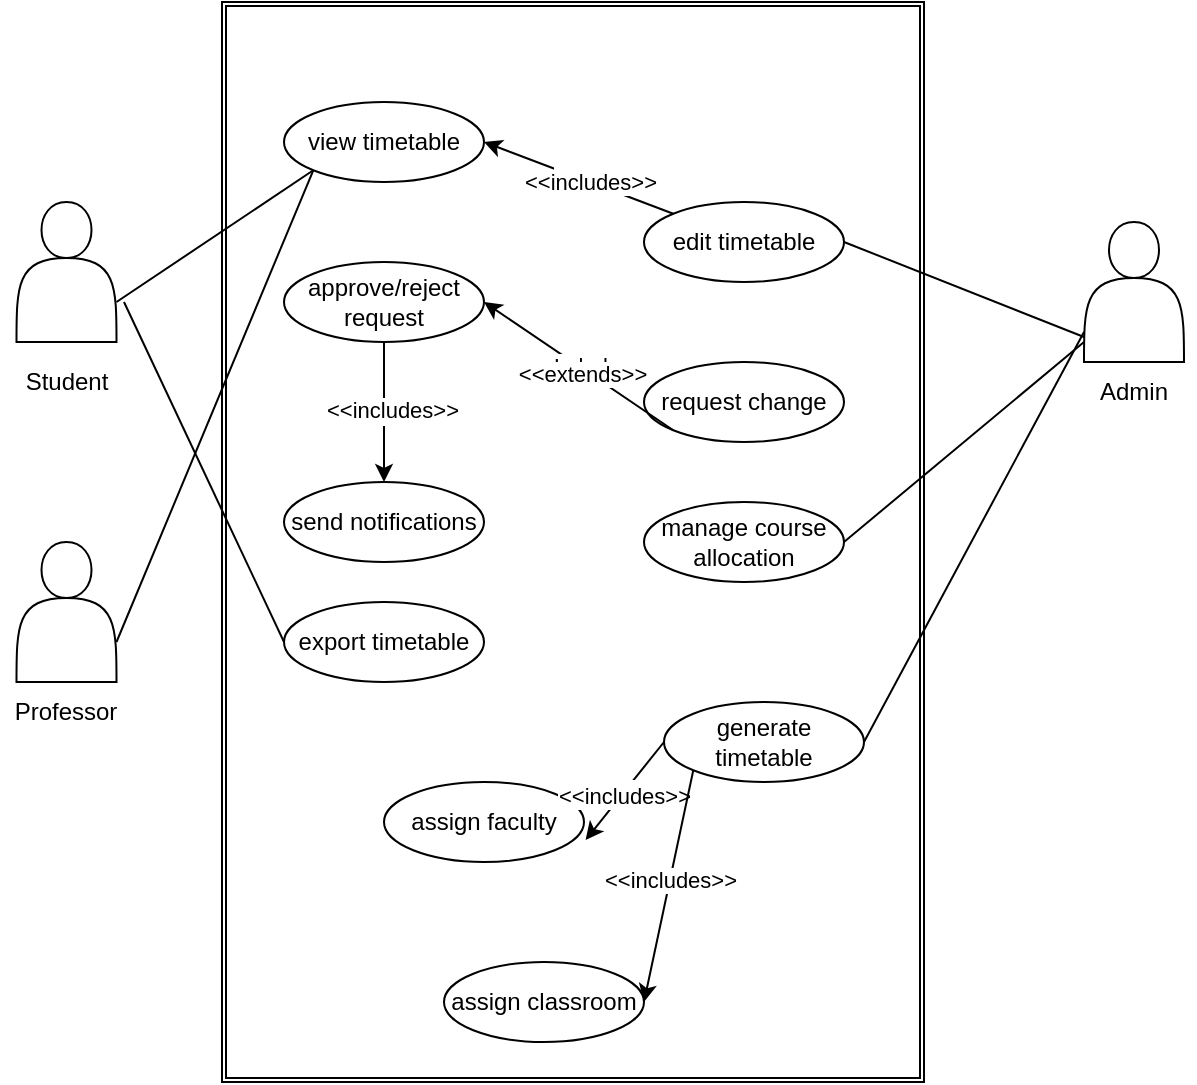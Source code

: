 <mxfile version="26.0.16">
  <diagram name="Page-1" id="OZ0NtLjvCkrb1XrwobRj">
    <mxGraphModel dx="1290" dy="557" grid="1" gridSize="10" guides="1" tooltips="1" connect="1" arrows="1" fold="1" page="1" pageScale="1" pageWidth="827" pageHeight="1169" math="0" shadow="0">
      <root>
        <mxCell id="0" />
        <mxCell id="1" parent="0" />
        <mxCell id="aV955BZvOndoy8rOr70C-4" value="" style="shape=ext;double=1;rounded=0;whiteSpace=wrap;html=1;" parent="1" vertex="1">
          <mxGeometry x="259" y="20" width="351" height="540" as="geometry" />
        </mxCell>
        <mxCell id="aV955BZvOndoy8rOr70C-6" value="" style="shape=actor;whiteSpace=wrap;html=1;" parent="1" vertex="1">
          <mxGeometry x="156.25" y="120" width="50" height="70" as="geometry" />
        </mxCell>
        <mxCell id="aV955BZvOndoy8rOr70C-7" value="" style="shape=actor;whiteSpace=wrap;html=1;" parent="1" vertex="1">
          <mxGeometry x="156.25" y="290" width="50" height="70" as="geometry" />
        </mxCell>
        <mxCell id="aV955BZvOndoy8rOr70C-9" value="Professor" style="text;html=1;align=center;verticalAlign=middle;whiteSpace=wrap;rounded=0;" parent="1" vertex="1">
          <mxGeometry x="151.25" y="360" width="60" height="30" as="geometry" />
        </mxCell>
        <mxCell id="aV955BZvOndoy8rOr70C-10" value="Student" style="text;html=1;align=center;verticalAlign=middle;whiteSpace=wrap;rounded=0;" parent="1" vertex="1">
          <mxGeometry x="148.75" y="190" width="65" height="40" as="geometry" />
        </mxCell>
        <mxCell id="aV955BZvOndoy8rOr70C-11" value="" style="shape=actor;whiteSpace=wrap;html=1;" parent="1" vertex="1">
          <mxGeometry x="690" y="130" width="50" height="70" as="geometry" />
        </mxCell>
        <mxCell id="aV955BZvOndoy8rOr70C-12" value="Admin" style="text;html=1;align=center;verticalAlign=middle;whiteSpace=wrap;rounded=0;" parent="1" vertex="1">
          <mxGeometry x="685" y="200" width="60" height="30" as="geometry" />
        </mxCell>
        <mxCell id="aV955BZvOndoy8rOr70C-21" value="view timetable" style="ellipse;whiteSpace=wrap;html=1;align=center;newEdgeStyle={&quot;edgeStyle&quot;:&quot;entityRelationEdgeStyle&quot;,&quot;startArrow&quot;:&quot;none&quot;,&quot;endArrow&quot;:&quot;none&quot;,&quot;segment&quot;:10,&quot;curved&quot;:1,&quot;sourcePerimeterSpacing&quot;:0,&quot;targetPerimeterSpacing&quot;:0};treeFolding=1;treeMoving=1;" parent="1" vertex="1">
          <mxGeometry x="290" y="70" width="100" height="40" as="geometry" />
        </mxCell>
        <mxCell id="aV955BZvOndoy8rOr70C-22" value="assign classroom" style="ellipse;whiteSpace=wrap;html=1;align=center;newEdgeStyle={&quot;edgeStyle&quot;:&quot;entityRelationEdgeStyle&quot;,&quot;startArrow&quot;:&quot;none&quot;,&quot;endArrow&quot;:&quot;none&quot;,&quot;segment&quot;:10,&quot;curved&quot;:1,&quot;sourcePerimeterSpacing&quot;:0,&quot;targetPerimeterSpacing&quot;:0};treeFolding=1;treeMoving=1;" parent="1" vertex="1">
          <mxGeometry x="370" y="500" width="100" height="40" as="geometry" />
        </mxCell>
        <mxCell id="aV955BZvOndoy8rOr70C-27" value="assign faculty" style="ellipse;whiteSpace=wrap;html=1;align=center;newEdgeStyle={&quot;edgeStyle&quot;:&quot;entityRelationEdgeStyle&quot;,&quot;startArrow&quot;:&quot;none&quot;,&quot;endArrow&quot;:&quot;none&quot;,&quot;segment&quot;:10,&quot;curved&quot;:1,&quot;sourcePerimeterSpacing&quot;:0,&quot;targetPerimeterSpacing&quot;:0};treeFolding=1;treeMoving=1;" parent="1" vertex="1">
          <mxGeometry x="340" y="410" width="100" height="40" as="geometry" />
        </mxCell>
        <mxCell id="aV955BZvOndoy8rOr70C-28" value="send notifications" style="ellipse;whiteSpace=wrap;html=1;align=center;newEdgeStyle={&quot;edgeStyle&quot;:&quot;entityRelationEdgeStyle&quot;,&quot;startArrow&quot;:&quot;none&quot;,&quot;endArrow&quot;:&quot;none&quot;,&quot;segment&quot;:10,&quot;curved&quot;:1,&quot;sourcePerimeterSpacing&quot;:0,&quot;targetPerimeterSpacing&quot;:0};treeFolding=1;treeMoving=1;" parent="1" vertex="1">
          <mxGeometry x="290" y="260" width="100" height="40" as="geometry" />
        </mxCell>
        <mxCell id="aV955BZvOndoy8rOr70C-29" value="edit timetable" style="ellipse;whiteSpace=wrap;html=1;align=center;newEdgeStyle={&quot;edgeStyle&quot;:&quot;entityRelationEdgeStyle&quot;,&quot;startArrow&quot;:&quot;none&quot;,&quot;endArrow&quot;:&quot;none&quot;,&quot;segment&quot;:10,&quot;curved&quot;:1,&quot;sourcePerimeterSpacing&quot;:0,&quot;targetPerimeterSpacing&quot;:0};treeFolding=1;treeMoving=1;" parent="1" vertex="1">
          <mxGeometry x="470" y="120" width="100" height="40" as="geometry" />
        </mxCell>
        <mxCell id="aV955BZvOndoy8rOr70C-30" value="request change" style="ellipse;whiteSpace=wrap;html=1;align=center;newEdgeStyle={&quot;edgeStyle&quot;:&quot;entityRelationEdgeStyle&quot;,&quot;startArrow&quot;:&quot;none&quot;,&quot;endArrow&quot;:&quot;none&quot;,&quot;segment&quot;:10,&quot;curved&quot;:1,&quot;sourcePerimeterSpacing&quot;:0,&quot;targetPerimeterSpacing&quot;:0};treeFolding=1;treeMoving=1;" parent="1" vertex="1">
          <mxGeometry x="470" y="200" width="100" height="40" as="geometry" />
        </mxCell>
        <mxCell id="aV955BZvOndoy8rOr70C-31" value="generate timetable" style="ellipse;whiteSpace=wrap;html=1;align=center;newEdgeStyle={&quot;edgeStyle&quot;:&quot;entityRelationEdgeStyle&quot;,&quot;startArrow&quot;:&quot;none&quot;,&quot;endArrow&quot;:&quot;none&quot;,&quot;segment&quot;:10,&quot;curved&quot;:1,&quot;sourcePerimeterSpacing&quot;:0,&quot;targetPerimeterSpacing&quot;:0};treeFolding=1;treeMoving=1;" parent="1" vertex="1">
          <mxGeometry x="480" y="370" width="100" height="40" as="geometry" />
        </mxCell>
        <mxCell id="aV955BZvOndoy8rOr70C-32" value="approve/reject request" style="ellipse;whiteSpace=wrap;html=1;align=center;newEdgeStyle={&quot;edgeStyle&quot;:&quot;entityRelationEdgeStyle&quot;,&quot;startArrow&quot;:&quot;none&quot;,&quot;endArrow&quot;:&quot;none&quot;,&quot;segment&quot;:10,&quot;curved&quot;:1,&quot;sourcePerimeterSpacing&quot;:0,&quot;targetPerimeterSpacing&quot;:0};treeFolding=1;treeMoving=1;" parent="1" vertex="1">
          <mxGeometry x="290" y="150" width="100" height="40" as="geometry" />
        </mxCell>
        <mxCell id="aV955BZvOndoy8rOr70C-33" value="" style="endArrow=classic;html=1;rounded=0;entryX=1;entryY=0.5;entryDx=0;entryDy=0;exitX=0;exitY=0;exitDx=0;exitDy=0;" parent="1" source="aV955BZvOndoy8rOr70C-29" target="aV955BZvOndoy8rOr70C-21" edge="1">
          <mxGeometry relative="1" as="geometry">
            <mxPoint x="490" y="120" as="sourcePoint" />
            <mxPoint x="590" y="120" as="targetPoint" />
            <Array as="points" />
          </mxGeometry>
        </mxCell>
        <mxCell id="aV955BZvOndoy8rOr70C-34" value="Label" style="edgeLabel;resizable=0;html=1;;align=center;verticalAlign=middle;" parent="aV955BZvOndoy8rOr70C-33" connectable="0" vertex="1">
          <mxGeometry relative="1" as="geometry" />
        </mxCell>
        <mxCell id="aV955BZvOndoy8rOr70C-35" value="&amp;lt;&amp;lt;includes&amp;gt;&amp;gt;" style="edgeLabel;html=1;align=center;verticalAlign=middle;resizable=0;points=[];" parent="aV955BZvOndoy8rOr70C-33" vertex="1" connectable="0">
          <mxGeometry x="-0.112" relative="1" as="geometry">
            <mxPoint as="offset" />
          </mxGeometry>
        </mxCell>
        <mxCell id="aV955BZvOndoy8rOr70C-36" value="" style="endArrow=classic;html=1;rounded=0;exitX=0;exitY=1;exitDx=0;exitDy=0;entryX=1;entryY=0.5;entryDx=0;entryDy=0;" parent="1" source="aV955BZvOndoy8rOr70C-30" target="aV955BZvOndoy8rOr70C-32" edge="1">
          <mxGeometry relative="1" as="geometry">
            <mxPoint x="360" y="290" as="sourcePoint" />
            <mxPoint x="460" y="290" as="targetPoint" />
          </mxGeometry>
        </mxCell>
        <mxCell id="aV955BZvOndoy8rOr70C-37" value="Label" style="edgeLabel;resizable=0;html=1;;align=center;verticalAlign=middle;" parent="aV955BZvOndoy8rOr70C-36" connectable="0" vertex="1">
          <mxGeometry relative="1" as="geometry" />
        </mxCell>
        <mxCell id="aV955BZvOndoy8rOr70C-38" value="&amp;lt;&amp;lt;extends&amp;gt;&amp;gt;" style="edgeLabel;html=1;align=center;verticalAlign=middle;resizable=0;points=[];" parent="aV955BZvOndoy8rOr70C-36" vertex="1" connectable="0">
          <mxGeometry x="-0.053" y="3" relative="1" as="geometry">
            <mxPoint y="-1" as="offset" />
          </mxGeometry>
        </mxCell>
        <mxCell id="aV955BZvOndoy8rOr70C-39" value="" style="endArrow=classic;html=1;rounded=0;exitX=0;exitY=0.5;exitDx=0;exitDy=0;entryX=1.008;entryY=0.725;entryDx=0;entryDy=0;entryPerimeter=0;" parent="1" source="aV955BZvOndoy8rOr70C-31" target="aV955BZvOndoy8rOr70C-27" edge="1">
          <mxGeometry relative="1" as="geometry">
            <mxPoint x="360" y="290" as="sourcePoint" />
            <mxPoint x="460" y="290" as="targetPoint" />
          </mxGeometry>
        </mxCell>
        <mxCell id="aV955BZvOndoy8rOr70C-40" value="Label" style="edgeLabel;resizable=0;html=1;;align=center;verticalAlign=middle;" parent="aV955BZvOndoy8rOr70C-39" connectable="0" vertex="1">
          <mxGeometry relative="1" as="geometry" />
        </mxCell>
        <mxCell id="aV955BZvOndoy8rOr70C-41" value="&amp;lt;&amp;lt;includes&amp;gt;&amp;gt;" style="edgeLabel;html=1;align=center;verticalAlign=middle;resizable=0;points=[];" parent="aV955BZvOndoy8rOr70C-39" vertex="1" connectable="0">
          <mxGeometry x="0.052" y="1" relative="1" as="geometry">
            <mxPoint as="offset" />
          </mxGeometry>
        </mxCell>
        <mxCell id="aV955BZvOndoy8rOr70C-42" value="" style="endArrow=classic;html=1;rounded=0;entryX=1;entryY=0.5;entryDx=0;entryDy=0;exitX=0;exitY=1;exitDx=0;exitDy=0;" parent="1" source="aV955BZvOndoy8rOr70C-31" target="aV955BZvOndoy8rOr70C-22" edge="1">
          <mxGeometry relative="1" as="geometry">
            <mxPoint x="494.62" y="320.46" as="sourcePoint" />
            <mxPoint x="374.375" y="345.002" as="targetPoint" />
          </mxGeometry>
        </mxCell>
        <mxCell id="aV955BZvOndoy8rOr70C-43" value="&amp;lt;&amp;lt;includes&amp;gt;&amp;gt;" style="edgeLabel;resizable=0;html=1;;align=center;verticalAlign=middle;" parent="aV955BZvOndoy8rOr70C-42" connectable="0" vertex="1">
          <mxGeometry relative="1" as="geometry">
            <mxPoint y="-3" as="offset" />
          </mxGeometry>
        </mxCell>
        <mxCell id="aV955BZvOndoy8rOr70C-46" value="" style="endArrow=classic;html=1;rounded=0;exitX=0.5;exitY=1;exitDx=0;exitDy=0;entryX=0.5;entryY=0;entryDx=0;entryDy=0;" parent="1" source="aV955BZvOndoy8rOr70C-32" target="aV955BZvOndoy8rOr70C-28" edge="1">
          <mxGeometry relative="1" as="geometry">
            <mxPoint x="360" y="290" as="sourcePoint" />
            <mxPoint x="460" y="290" as="targetPoint" />
          </mxGeometry>
        </mxCell>
        <mxCell id="aV955BZvOndoy8rOr70C-47" value="Label" style="edgeLabel;resizable=0;html=1;;align=center;verticalAlign=middle;" parent="aV955BZvOndoy8rOr70C-46" connectable="0" vertex="1">
          <mxGeometry relative="1" as="geometry" />
        </mxCell>
        <mxCell id="aV955BZvOndoy8rOr70C-48" value="&amp;lt;&amp;lt;includes&amp;gt;&amp;gt;" style="edgeLabel;html=1;align=center;verticalAlign=middle;resizable=0;points=[];" parent="aV955BZvOndoy8rOr70C-46" vertex="1" connectable="0">
          <mxGeometry x="-0.029" y="4" relative="1" as="geometry">
            <mxPoint as="offset" />
          </mxGeometry>
        </mxCell>
        <mxCell id="aV955BZvOndoy8rOr70C-50" value="" style="endArrow=none;html=1;rounded=0;entryX=0;entryY=1;entryDx=0;entryDy=0;" parent="1" target="aV955BZvOndoy8rOr70C-21" edge="1">
          <mxGeometry width="50" height="50" relative="1" as="geometry">
            <mxPoint x="206.25" y="170" as="sourcePoint" />
            <mxPoint x="256.25" y="120" as="targetPoint" />
          </mxGeometry>
        </mxCell>
        <mxCell id="aV955BZvOndoy8rOr70C-51" value="" style="endArrow=none;html=1;rounded=0;entryX=0;entryY=1;entryDx=0;entryDy=0;" parent="1" target="aV955BZvOndoy8rOr70C-21" edge="1">
          <mxGeometry width="50" height="50" relative="1" as="geometry">
            <mxPoint x="206.25" y="340" as="sourcePoint" />
            <mxPoint x="256.25" y="290" as="targetPoint" />
          </mxGeometry>
        </mxCell>
        <mxCell id="aV955BZvOndoy8rOr70C-52" value="" style="endArrow=none;html=1;rounded=0;exitX=1;exitY=0.5;exitDx=0;exitDy=0;" parent="1" source="aV955BZvOndoy8rOr70C-31" edge="1">
          <mxGeometry width="50" height="50" relative="1" as="geometry">
            <mxPoint x="640" y="235" as="sourcePoint" />
            <mxPoint x="690" y="185" as="targetPoint" />
          </mxGeometry>
        </mxCell>
        <mxCell id="aV955BZvOndoy8rOr70C-53" value="" style="endArrow=none;html=1;rounded=0;exitX=1;exitY=0.5;exitDx=0;exitDy=0;" parent="1" source="aV955BZvOndoy8rOr70C-29" edge="1">
          <mxGeometry width="50" height="50" relative="1" as="geometry">
            <mxPoint x="580" y="392.5" as="sourcePoint" />
            <mxPoint x="690" y="187.5" as="targetPoint" />
          </mxGeometry>
        </mxCell>
        <mxCell id="q8HLApIv5Bw2J6xlVoJn-1" value="export timetable" style="ellipse;whiteSpace=wrap;html=1;align=center;newEdgeStyle={&quot;edgeStyle&quot;:&quot;entityRelationEdgeStyle&quot;,&quot;startArrow&quot;:&quot;none&quot;,&quot;endArrow&quot;:&quot;none&quot;,&quot;segment&quot;:10,&quot;curved&quot;:1,&quot;sourcePerimeterSpacing&quot;:0,&quot;targetPerimeterSpacing&quot;:0};treeFolding=1;treeMoving=1;" vertex="1" parent="1">
          <mxGeometry x="290" y="320" width="100" height="40" as="geometry" />
        </mxCell>
        <mxCell id="q8HLApIv5Bw2J6xlVoJn-2" value="manage course allocation" style="ellipse;whiteSpace=wrap;html=1;align=center;newEdgeStyle={&quot;edgeStyle&quot;:&quot;entityRelationEdgeStyle&quot;,&quot;startArrow&quot;:&quot;none&quot;,&quot;endArrow&quot;:&quot;none&quot;,&quot;segment&quot;:10,&quot;curved&quot;:1,&quot;sourcePerimeterSpacing&quot;:0,&quot;targetPerimeterSpacing&quot;:0};treeFolding=1;treeMoving=1;" vertex="1" parent="1">
          <mxGeometry x="470" y="270" width="100" height="40" as="geometry" />
        </mxCell>
        <mxCell id="q8HLApIv5Bw2J6xlVoJn-3" value="" style="endArrow=none;html=1;rounded=0;exitX=0;exitY=0.5;exitDx=0;exitDy=0;" edge="1" parent="1" source="q8HLApIv5Bw2J6xlVoJn-1">
          <mxGeometry width="50" height="50" relative="1" as="geometry">
            <mxPoint x="390" y="320" as="sourcePoint" />
            <mxPoint x="210" y="170" as="targetPoint" />
          </mxGeometry>
        </mxCell>
        <mxCell id="q8HLApIv5Bw2J6xlVoJn-4" value="" style="endArrow=none;html=1;rounded=0;exitX=1;exitY=0.5;exitDx=0;exitDy=0;" edge="1" parent="1" source="q8HLApIv5Bw2J6xlVoJn-2">
          <mxGeometry width="50" height="50" relative="1" as="geometry">
            <mxPoint x="390" y="320" as="sourcePoint" />
            <mxPoint x="690" y="190" as="targetPoint" />
          </mxGeometry>
        </mxCell>
      </root>
    </mxGraphModel>
  </diagram>
</mxfile>

